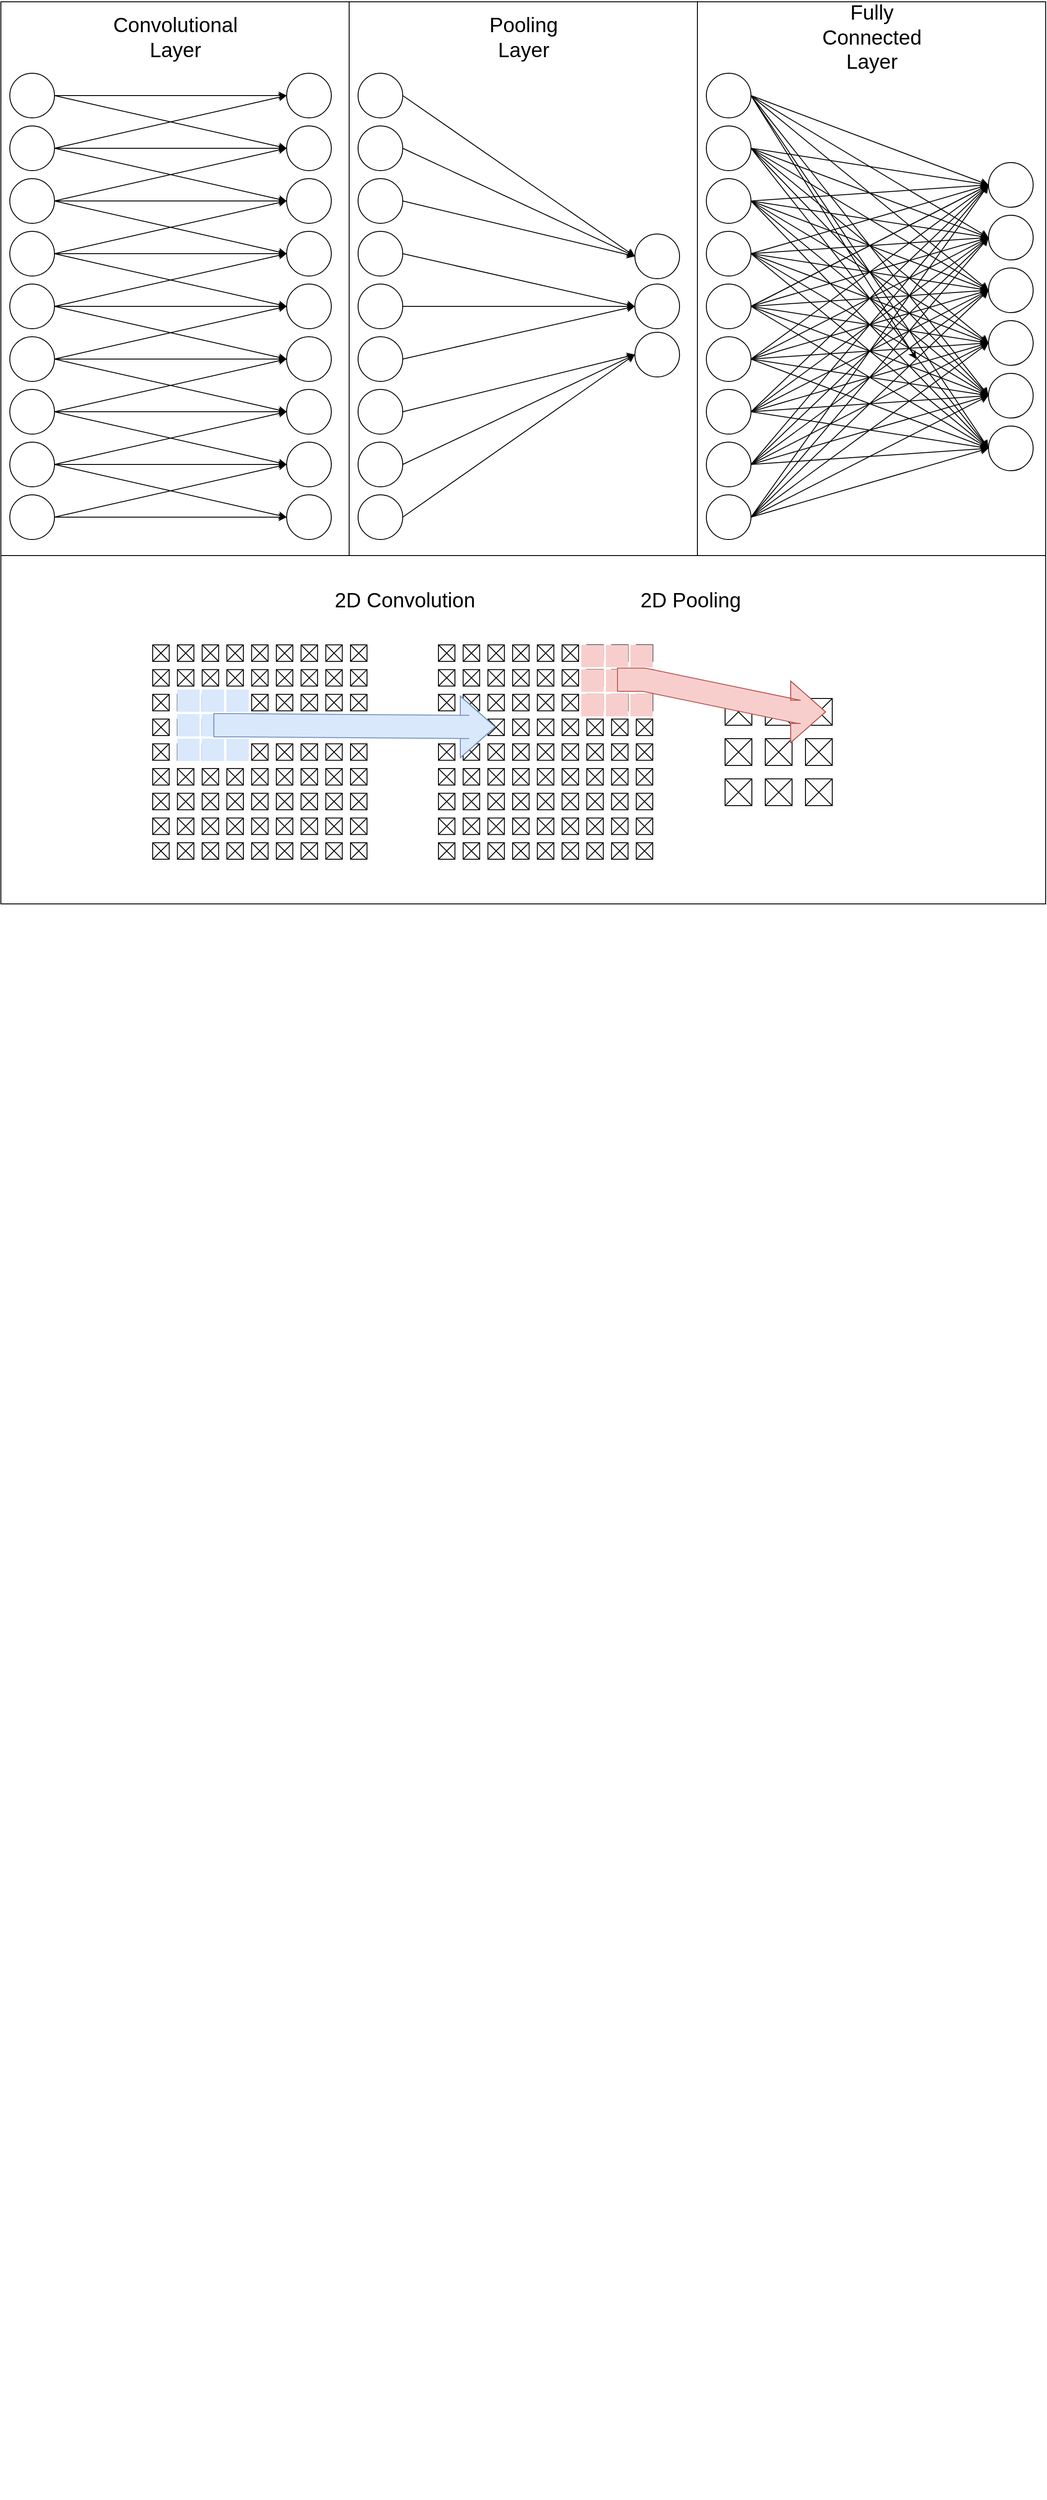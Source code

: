 <mxfile version="15.2.7" type="device"><diagram id="MHsKBHdJjILEy-ftGpIG" name="Seite-1"><mxGraphModel dx="2852" dy="2979" grid="1" gridSize="10" guides="1" tooltips="1" connect="1" arrows="1" fold="1" page="1" pageScale="1" pageWidth="827" pageHeight="1169" math="0" shadow="0"><root><mxCell id="0"/><mxCell id="1" parent="0"/><mxCell id="SrMiywa1kwkz1xZyv9iO-306" value="" style="rounded=0;whiteSpace=wrap;html=1;" vertex="1" parent="1"><mxGeometry x="580" y="560" width="1170" height="390" as="geometry"/></mxCell><mxCell id="SrMiywa1kwkz1xZyv9iO-289" value="" style="rounded=0;whiteSpace=wrap;html=1;" vertex="1" parent="1"><mxGeometry x="1360" y="-60" width="390" height="620" as="geometry"/></mxCell><mxCell id="SrMiywa1kwkz1xZyv9iO-288" value="" style="rounded=0;whiteSpace=wrap;html=1;" vertex="1" parent="1"><mxGeometry x="970" y="-60" width="390" height="620" as="geometry"/></mxCell><mxCell id="SrMiywa1kwkz1xZyv9iO-287" value="" style="rounded=0;whiteSpace=wrap;html=1;" vertex="1" parent="1"><mxGeometry x="580" y="-60" width="390" height="620" as="geometry"/></mxCell><mxCell id="SrMiywa1kwkz1xZyv9iO-109" value="" style="group" vertex="1" connectable="0" parent="1"><mxGeometry x="590" y="20" width="50" height="640" as="geometry"/></mxCell><mxCell id="SrMiywa1kwkz1xZyv9iO-87" value="" style="ellipse;whiteSpace=wrap;html=1;aspect=fixed;" vertex="1" parent="SrMiywa1kwkz1xZyv9iO-109"><mxGeometry y="118" width="50" height="50" as="geometry"/></mxCell><mxCell id="SrMiywa1kwkz1xZyv9iO-88" value="" style="ellipse;whiteSpace=wrap;html=1;aspect=fixed;" vertex="1" parent="SrMiywa1kwkz1xZyv9iO-109"><mxGeometry y="177" width="50" height="50" as="geometry"/></mxCell><mxCell id="SrMiywa1kwkz1xZyv9iO-89" value="" style="ellipse;whiteSpace=wrap;html=1;aspect=fixed;" vertex="1" parent="SrMiywa1kwkz1xZyv9iO-109"><mxGeometry y="236" width="50" height="50" as="geometry"/></mxCell><mxCell id="SrMiywa1kwkz1xZyv9iO-92" value="" style="ellipse;whiteSpace=wrap;html=1;aspect=fixed;" vertex="1" parent="SrMiywa1kwkz1xZyv9iO-109"><mxGeometry y="472" width="50" height="50" as="geometry"/></mxCell><mxCell id="SrMiywa1kwkz1xZyv9iO-93" value="" style="ellipse;whiteSpace=wrap;html=1;aspect=fixed;" vertex="1" parent="SrMiywa1kwkz1xZyv9iO-109"><mxGeometry y="59" width="50" height="50" as="geometry"/></mxCell><mxCell id="SrMiywa1kwkz1xZyv9iO-94" value="" style="ellipse;whiteSpace=wrap;html=1;aspect=fixed;" vertex="1" parent="SrMiywa1kwkz1xZyv9iO-109"><mxGeometry width="50" height="50" as="geometry"/></mxCell><mxCell id="SrMiywa1kwkz1xZyv9iO-95" value="" style="ellipse;whiteSpace=wrap;html=1;aspect=fixed;" vertex="1" parent="SrMiywa1kwkz1xZyv9iO-109"><mxGeometry y="295" width="50" height="50" as="geometry"/></mxCell><mxCell id="SrMiywa1kwkz1xZyv9iO-96" value="" style="ellipse;whiteSpace=wrap;html=1;aspect=fixed;" vertex="1" parent="SrMiywa1kwkz1xZyv9iO-109"><mxGeometry y="354" width="50" height="50" as="geometry"/></mxCell><mxCell id="SrMiywa1kwkz1xZyv9iO-97" value="" style="ellipse;whiteSpace=wrap;html=1;aspect=fixed;" vertex="1" parent="SrMiywa1kwkz1xZyv9iO-109"><mxGeometry y="413" width="50" height="50" as="geometry"/></mxCell><mxCell id="SrMiywa1kwkz1xZyv9iO-111" value="" style="group" vertex="1" connectable="0" parent="1"><mxGeometry x="900" y="20" width="50" height="640" as="geometry"/></mxCell><mxCell id="SrMiywa1kwkz1xZyv9iO-105" value="" style="ellipse;whiteSpace=wrap;html=1;aspect=fixed;" vertex="1" parent="SrMiywa1kwkz1xZyv9iO-111"><mxGeometry width="50" height="50" as="geometry"/></mxCell><mxCell id="SrMiywa1kwkz1xZyv9iO-110" value="" style="group" vertex="1" connectable="0" parent="SrMiywa1kwkz1xZyv9iO-111"><mxGeometry y="59" width="50" height="581" as="geometry"/></mxCell><mxCell id="SrMiywa1kwkz1xZyv9iO-98" value="" style="ellipse;whiteSpace=wrap;html=1;aspect=fixed;" vertex="1" parent="SrMiywa1kwkz1xZyv9iO-110"><mxGeometry y="59" width="50" height="50" as="geometry"/></mxCell><mxCell id="SrMiywa1kwkz1xZyv9iO-99" value="" style="ellipse;whiteSpace=wrap;html=1;aspect=fixed;" vertex="1" parent="SrMiywa1kwkz1xZyv9iO-110"><mxGeometry y="118" width="50" height="50" as="geometry"/></mxCell><mxCell id="SrMiywa1kwkz1xZyv9iO-100" value="" style="ellipse;whiteSpace=wrap;html=1;aspect=fixed;" vertex="1" parent="SrMiywa1kwkz1xZyv9iO-110"><mxGeometry y="177" width="50" height="50" as="geometry"/></mxCell><mxCell id="SrMiywa1kwkz1xZyv9iO-103" value="" style="ellipse;whiteSpace=wrap;html=1;aspect=fixed;" vertex="1" parent="SrMiywa1kwkz1xZyv9iO-110"><mxGeometry y="413" width="50" height="50" as="geometry"/></mxCell><mxCell id="SrMiywa1kwkz1xZyv9iO-104" value="" style="ellipse;whiteSpace=wrap;html=1;aspect=fixed;" vertex="1" parent="SrMiywa1kwkz1xZyv9iO-110"><mxGeometry width="50" height="50" as="geometry"/></mxCell><mxCell id="SrMiywa1kwkz1xZyv9iO-106" value="" style="ellipse;whiteSpace=wrap;html=1;aspect=fixed;" vertex="1" parent="SrMiywa1kwkz1xZyv9iO-110"><mxGeometry y="236" width="50" height="50" as="geometry"/></mxCell><mxCell id="SrMiywa1kwkz1xZyv9iO-107" value="" style="ellipse;whiteSpace=wrap;html=1;aspect=fixed;" vertex="1" parent="SrMiywa1kwkz1xZyv9iO-110"><mxGeometry y="295" width="50" height="50" as="geometry"/></mxCell><mxCell id="SrMiywa1kwkz1xZyv9iO-108" value="" style="ellipse;whiteSpace=wrap;html=1;aspect=fixed;" vertex="1" parent="SrMiywa1kwkz1xZyv9iO-110"><mxGeometry y="354" width="50" height="50" as="geometry"/></mxCell><mxCell id="SrMiywa1kwkz1xZyv9iO-112" style="edgeStyle=none;rounded=0;orthogonalLoop=1;jettySize=auto;html=1;exitX=1;exitY=0.5;exitDx=0;exitDy=0;entryX=0;entryY=0.5;entryDx=0;entryDy=0;" edge="1" parent="1" source="SrMiywa1kwkz1xZyv9iO-94" target="SrMiywa1kwkz1xZyv9iO-105"><mxGeometry relative="1" as="geometry"/></mxCell><mxCell id="SrMiywa1kwkz1xZyv9iO-114" style="edgeStyle=none;rounded=0;orthogonalLoop=1;jettySize=auto;html=1;exitX=1;exitY=0.5;exitDx=0;exitDy=0;entryX=0;entryY=0.5;entryDx=0;entryDy=0;" edge="1" parent="1" source="SrMiywa1kwkz1xZyv9iO-93" target="SrMiywa1kwkz1xZyv9iO-105"><mxGeometry relative="1" as="geometry"/></mxCell><mxCell id="SrMiywa1kwkz1xZyv9iO-130" style="edgeStyle=none;rounded=0;orthogonalLoop=1;jettySize=auto;html=1;exitX=1;exitY=0.5;exitDx=0;exitDy=0;entryX=0;entryY=0.5;entryDx=0;entryDy=0;" edge="1" parent="1" source="SrMiywa1kwkz1xZyv9iO-94" target="SrMiywa1kwkz1xZyv9iO-104"><mxGeometry relative="1" as="geometry"/></mxCell><mxCell id="SrMiywa1kwkz1xZyv9iO-131" style="edgeStyle=none;rounded=0;orthogonalLoop=1;jettySize=auto;html=1;exitX=1;exitY=0.5;exitDx=0;exitDy=0;entryX=0;entryY=0.5;entryDx=0;entryDy=0;" edge="1" parent="1" source="SrMiywa1kwkz1xZyv9iO-93" target="SrMiywa1kwkz1xZyv9iO-104"><mxGeometry relative="1" as="geometry"/></mxCell><mxCell id="SrMiywa1kwkz1xZyv9iO-132" style="edgeStyle=none;rounded=0;orthogonalLoop=1;jettySize=auto;html=1;exitX=1;exitY=0.5;exitDx=0;exitDy=0;entryX=0;entryY=0.5;entryDx=0;entryDy=0;" edge="1" parent="1" source="SrMiywa1kwkz1xZyv9iO-87" target="SrMiywa1kwkz1xZyv9iO-104"><mxGeometry relative="1" as="geometry"/></mxCell><mxCell id="SrMiywa1kwkz1xZyv9iO-133" style="edgeStyle=none;rounded=0;orthogonalLoop=1;jettySize=auto;html=1;exitX=1;exitY=0.5;exitDx=0;exitDy=0;entryX=0;entryY=0.5;entryDx=0;entryDy=0;" edge="1" parent="1" source="SrMiywa1kwkz1xZyv9iO-93" target="SrMiywa1kwkz1xZyv9iO-98"><mxGeometry relative="1" as="geometry"/></mxCell><mxCell id="SrMiywa1kwkz1xZyv9iO-134" style="edgeStyle=none;rounded=0;orthogonalLoop=1;jettySize=auto;html=1;exitX=1;exitY=0.5;exitDx=0;exitDy=0;entryX=0;entryY=0.5;entryDx=0;entryDy=0;" edge="1" parent="1" source="SrMiywa1kwkz1xZyv9iO-87" target="SrMiywa1kwkz1xZyv9iO-98"><mxGeometry relative="1" as="geometry"/></mxCell><mxCell id="SrMiywa1kwkz1xZyv9iO-135" style="edgeStyle=none;rounded=0;orthogonalLoop=1;jettySize=auto;html=1;exitX=1;exitY=0.5;exitDx=0;exitDy=0;entryX=0;entryY=0.5;entryDx=0;entryDy=0;" edge="1" parent="1" source="SrMiywa1kwkz1xZyv9iO-88" target="SrMiywa1kwkz1xZyv9iO-98"><mxGeometry relative="1" as="geometry"/></mxCell><mxCell id="SrMiywa1kwkz1xZyv9iO-136" style="edgeStyle=none;rounded=0;orthogonalLoop=1;jettySize=auto;html=1;exitX=1;exitY=0.5;exitDx=0;exitDy=0;entryX=0;entryY=0.5;entryDx=0;entryDy=0;" edge="1" parent="1" source="SrMiywa1kwkz1xZyv9iO-87" target="SrMiywa1kwkz1xZyv9iO-99"><mxGeometry relative="1" as="geometry"/></mxCell><mxCell id="SrMiywa1kwkz1xZyv9iO-137" style="edgeStyle=none;rounded=0;orthogonalLoop=1;jettySize=auto;html=1;exitX=1;exitY=0.5;exitDx=0;exitDy=0;entryX=0;entryY=0.5;entryDx=0;entryDy=0;" edge="1" parent="1" source="SrMiywa1kwkz1xZyv9iO-88" target="SrMiywa1kwkz1xZyv9iO-99"><mxGeometry relative="1" as="geometry"/></mxCell><mxCell id="SrMiywa1kwkz1xZyv9iO-138" style="edgeStyle=none;rounded=0;orthogonalLoop=1;jettySize=auto;html=1;exitX=1;exitY=0.5;exitDx=0;exitDy=0;entryX=0;entryY=0.5;entryDx=0;entryDy=0;" edge="1" parent="1" source="SrMiywa1kwkz1xZyv9iO-89" target="SrMiywa1kwkz1xZyv9iO-99"><mxGeometry relative="1" as="geometry"/></mxCell><mxCell id="SrMiywa1kwkz1xZyv9iO-139" style="edgeStyle=none;rounded=0;orthogonalLoop=1;jettySize=auto;html=1;exitX=1;exitY=0.5;exitDx=0;exitDy=0;entryX=0;entryY=0.5;entryDx=0;entryDy=0;" edge="1" parent="1" source="SrMiywa1kwkz1xZyv9iO-88" target="SrMiywa1kwkz1xZyv9iO-100"><mxGeometry relative="1" as="geometry"/></mxCell><mxCell id="SrMiywa1kwkz1xZyv9iO-140" style="edgeStyle=none;rounded=0;orthogonalLoop=1;jettySize=auto;html=1;exitX=1;exitY=0.5;exitDx=0;exitDy=0;entryX=0;entryY=0.5;entryDx=0;entryDy=0;" edge="1" parent="1" source="SrMiywa1kwkz1xZyv9iO-89" target="SrMiywa1kwkz1xZyv9iO-100"><mxGeometry relative="1" as="geometry"/></mxCell><mxCell id="SrMiywa1kwkz1xZyv9iO-141" style="edgeStyle=none;rounded=0;orthogonalLoop=1;jettySize=auto;html=1;exitX=1;exitY=0.5;exitDx=0;exitDy=0;entryX=0;entryY=0.5;entryDx=0;entryDy=0;" edge="1" parent="1" source="SrMiywa1kwkz1xZyv9iO-95" target="SrMiywa1kwkz1xZyv9iO-100"><mxGeometry relative="1" as="geometry"/></mxCell><mxCell id="SrMiywa1kwkz1xZyv9iO-142" style="edgeStyle=none;rounded=0;orthogonalLoop=1;jettySize=auto;html=1;exitX=1;exitY=0.5;exitDx=0;exitDy=0;entryX=0;entryY=0.5;entryDx=0;entryDy=0;" edge="1" parent="1" source="SrMiywa1kwkz1xZyv9iO-89" target="SrMiywa1kwkz1xZyv9iO-106"><mxGeometry relative="1" as="geometry"/></mxCell><mxCell id="SrMiywa1kwkz1xZyv9iO-143" style="edgeStyle=none;rounded=0;orthogonalLoop=1;jettySize=auto;html=1;exitX=1;exitY=0.5;exitDx=0;exitDy=0;entryX=0;entryY=0.5;entryDx=0;entryDy=0;" edge="1" parent="1" source="SrMiywa1kwkz1xZyv9iO-95" target="SrMiywa1kwkz1xZyv9iO-106"><mxGeometry relative="1" as="geometry"/></mxCell><mxCell id="SrMiywa1kwkz1xZyv9iO-144" style="edgeStyle=none;rounded=0;orthogonalLoop=1;jettySize=auto;html=1;exitX=1;exitY=0.5;exitDx=0;exitDy=0;entryX=0;entryY=0.5;entryDx=0;entryDy=0;" edge="1" parent="1" source="SrMiywa1kwkz1xZyv9iO-95" target="SrMiywa1kwkz1xZyv9iO-107"><mxGeometry relative="1" as="geometry"/></mxCell><mxCell id="SrMiywa1kwkz1xZyv9iO-145" style="edgeStyle=none;rounded=0;orthogonalLoop=1;jettySize=auto;html=1;exitX=1;exitY=0.5;exitDx=0;exitDy=0;entryX=0;entryY=0.5;entryDx=0;entryDy=0;" edge="1" parent="1" source="SrMiywa1kwkz1xZyv9iO-96" target="SrMiywa1kwkz1xZyv9iO-106"><mxGeometry relative="1" as="geometry"/></mxCell><mxCell id="SrMiywa1kwkz1xZyv9iO-146" style="edgeStyle=none;rounded=0;orthogonalLoop=1;jettySize=auto;html=1;exitX=1;exitY=0.5;exitDx=0;exitDy=0;entryX=0;entryY=0.5;entryDx=0;entryDy=0;" edge="1" parent="1" source="SrMiywa1kwkz1xZyv9iO-96" target="SrMiywa1kwkz1xZyv9iO-107"><mxGeometry relative="1" as="geometry"/></mxCell><mxCell id="SrMiywa1kwkz1xZyv9iO-147" style="edgeStyle=none;rounded=0;orthogonalLoop=1;jettySize=auto;html=1;exitX=1;exitY=0.5;exitDx=0;exitDy=0;entryX=0;entryY=0.5;entryDx=0;entryDy=0;" edge="1" parent="1" source="SrMiywa1kwkz1xZyv9iO-97" target="SrMiywa1kwkz1xZyv9iO-107"><mxGeometry relative="1" as="geometry"/></mxCell><mxCell id="SrMiywa1kwkz1xZyv9iO-148" style="edgeStyle=none;rounded=0;orthogonalLoop=1;jettySize=auto;html=1;exitX=1;exitY=0.5;exitDx=0;exitDy=0;entryX=0;entryY=0.5;entryDx=0;entryDy=0;" edge="1" parent="1" source="SrMiywa1kwkz1xZyv9iO-96" target="SrMiywa1kwkz1xZyv9iO-108"><mxGeometry relative="1" as="geometry"/></mxCell><mxCell id="SrMiywa1kwkz1xZyv9iO-149" style="edgeStyle=none;rounded=0;orthogonalLoop=1;jettySize=auto;html=1;exitX=1;exitY=0.5;exitDx=0;exitDy=0;entryX=0;entryY=0.5;entryDx=0;entryDy=0;" edge="1" parent="1" source="SrMiywa1kwkz1xZyv9iO-97" target="SrMiywa1kwkz1xZyv9iO-108"><mxGeometry relative="1" as="geometry"/></mxCell><mxCell id="SrMiywa1kwkz1xZyv9iO-150" style="edgeStyle=none;rounded=0;orthogonalLoop=1;jettySize=auto;html=1;exitX=1;exitY=0.5;exitDx=0;exitDy=0;entryX=0;entryY=0.5;entryDx=0;entryDy=0;" edge="1" parent="1" source="SrMiywa1kwkz1xZyv9iO-92" target="SrMiywa1kwkz1xZyv9iO-108"><mxGeometry relative="1" as="geometry"/></mxCell><mxCell id="SrMiywa1kwkz1xZyv9iO-151" style="edgeStyle=none;rounded=0;orthogonalLoop=1;jettySize=auto;html=1;exitX=1;exitY=0.5;exitDx=0;exitDy=0;entryX=0;entryY=0.5;entryDx=0;entryDy=0;" edge="1" parent="1" source="SrMiywa1kwkz1xZyv9iO-97" target="SrMiywa1kwkz1xZyv9iO-103"><mxGeometry relative="1" as="geometry"/></mxCell><mxCell id="SrMiywa1kwkz1xZyv9iO-152" style="edgeStyle=none;rounded=0;orthogonalLoop=1;jettySize=auto;html=1;exitX=1;exitY=0.5;exitDx=0;exitDy=0;entryX=0;entryY=0.5;entryDx=0;entryDy=0;" edge="1" parent="1" source="SrMiywa1kwkz1xZyv9iO-92" target="SrMiywa1kwkz1xZyv9iO-103"><mxGeometry relative="1" as="geometry"/></mxCell><mxCell id="SrMiywa1kwkz1xZyv9iO-159" style="edgeStyle=none;rounded=0;orthogonalLoop=1;jettySize=auto;html=1;exitX=1;exitY=0.5;exitDx=0;exitDy=0;entryX=0;entryY=0.5;entryDx=0;entryDy=0;" edge="1" parent="1" source="SrMiywa1kwkz1xZyv9iO-165" target="SrMiywa1kwkz1xZyv9iO-230"><mxGeometry relative="1" as="geometry"/></mxCell><mxCell id="SrMiywa1kwkz1xZyv9iO-160" style="edgeStyle=none;rounded=0;orthogonalLoop=1;jettySize=auto;html=1;exitX=1;exitY=0.5;exitDx=0;exitDy=0;entryX=0;entryY=0.5;entryDx=0;entryDy=0;" edge="1" parent="1" source="SrMiywa1kwkz1xZyv9iO-165" target="SrMiywa1kwkz1xZyv9iO-231"><mxGeometry relative="1" as="geometry"/></mxCell><mxCell id="SrMiywa1kwkz1xZyv9iO-161" style="edgeStyle=none;rounded=0;orthogonalLoop=1;jettySize=auto;html=1;exitX=1;exitY=0.5;exitDx=0;exitDy=0;entryX=0;entryY=0.5;entryDx=0;entryDy=0;" edge="1" parent="1" source="SrMiywa1kwkz1xZyv9iO-165" target="SrMiywa1kwkz1xZyv9iO-232"><mxGeometry relative="1" as="geometry"/></mxCell><mxCell id="SrMiywa1kwkz1xZyv9iO-162" style="edgeStyle=none;rounded=0;orthogonalLoop=1;jettySize=auto;html=1;exitX=1;exitY=0.5;exitDx=0;exitDy=0;entryX=0;entryY=0.5;entryDx=0;entryDy=0;" edge="1" parent="1" source="SrMiywa1kwkz1xZyv9iO-165" target="SrMiywa1kwkz1xZyv9iO-233"><mxGeometry relative="1" as="geometry"/></mxCell><mxCell id="SrMiywa1kwkz1xZyv9iO-163" style="edgeStyle=none;rounded=0;orthogonalLoop=1;jettySize=auto;html=1;exitX=1;exitY=0.5;exitDx=0;exitDy=0;entryX=0;entryY=0.5;entryDx=0;entryDy=0;" edge="1" parent="1" source="SrMiywa1kwkz1xZyv9iO-165" target="SrMiywa1kwkz1xZyv9iO-234"><mxGeometry relative="1" as="geometry"/></mxCell><mxCell id="SrMiywa1kwkz1xZyv9iO-164" style="edgeStyle=none;rounded=0;orthogonalLoop=1;jettySize=auto;html=1;exitX=1;exitY=0.5;exitDx=0;exitDy=0;entryX=0;entryY=0.5;entryDx=0;entryDy=0;" edge="1" parent="1" source="SrMiywa1kwkz1xZyv9iO-165" target="SrMiywa1kwkz1xZyv9iO-235"><mxGeometry relative="1" as="geometry"/></mxCell><mxCell id="SrMiywa1kwkz1xZyv9iO-165" value="" style="ellipse;whiteSpace=wrap;html=1;aspect=fixed;" vertex="1" parent="1"><mxGeometry x="1370" y="138" width="50" height="50" as="geometry"/></mxCell><mxCell id="SrMiywa1kwkz1xZyv9iO-166" style="edgeStyle=none;rounded=0;orthogonalLoop=1;jettySize=auto;html=1;exitX=1;exitY=0.5;exitDx=0;exitDy=0;entryX=0;entryY=0.5;entryDx=0;entryDy=0;" edge="1" parent="1" source="SrMiywa1kwkz1xZyv9iO-172" target="SrMiywa1kwkz1xZyv9iO-230"><mxGeometry relative="1" as="geometry"/></mxCell><mxCell id="SrMiywa1kwkz1xZyv9iO-167" style="edgeStyle=none;rounded=0;orthogonalLoop=1;jettySize=auto;html=1;exitX=1;exitY=0.5;exitDx=0;exitDy=0;entryX=0;entryY=0.5;entryDx=0;entryDy=0;" edge="1" parent="1" source="SrMiywa1kwkz1xZyv9iO-172" target="SrMiywa1kwkz1xZyv9iO-231"><mxGeometry relative="1" as="geometry"/></mxCell><mxCell id="SrMiywa1kwkz1xZyv9iO-168" style="edgeStyle=none;rounded=0;orthogonalLoop=1;jettySize=auto;html=1;exitX=1;exitY=0.5;exitDx=0;exitDy=0;entryX=0;entryY=0.5;entryDx=0;entryDy=0;" edge="1" parent="1" source="SrMiywa1kwkz1xZyv9iO-172" target="SrMiywa1kwkz1xZyv9iO-232"><mxGeometry relative="1" as="geometry"/></mxCell><mxCell id="SrMiywa1kwkz1xZyv9iO-169" style="edgeStyle=none;rounded=0;orthogonalLoop=1;jettySize=auto;html=1;exitX=1;exitY=0.5;exitDx=0;exitDy=0;entryX=0;entryY=0.5;entryDx=0;entryDy=0;" edge="1" parent="1" source="SrMiywa1kwkz1xZyv9iO-172" target="SrMiywa1kwkz1xZyv9iO-233"><mxGeometry relative="1" as="geometry"/></mxCell><mxCell id="SrMiywa1kwkz1xZyv9iO-170" style="edgeStyle=none;rounded=0;orthogonalLoop=1;jettySize=auto;html=1;exitX=1;exitY=0.5;exitDx=0;exitDy=0;entryX=0;entryY=0.5;entryDx=0;entryDy=0;" edge="1" parent="1" source="SrMiywa1kwkz1xZyv9iO-172" target="SrMiywa1kwkz1xZyv9iO-234"><mxGeometry relative="1" as="geometry"/></mxCell><mxCell id="SrMiywa1kwkz1xZyv9iO-171" style="edgeStyle=none;rounded=0;orthogonalLoop=1;jettySize=auto;html=1;exitX=1;exitY=0.5;exitDx=0;exitDy=0;entryX=0;entryY=0.5;entryDx=0;entryDy=0;" edge="1" parent="1" source="SrMiywa1kwkz1xZyv9iO-172" target="SrMiywa1kwkz1xZyv9iO-235"><mxGeometry relative="1" as="geometry"/></mxCell><mxCell id="SrMiywa1kwkz1xZyv9iO-172" value="" style="ellipse;whiteSpace=wrap;html=1;aspect=fixed;" vertex="1" parent="1"><mxGeometry x="1370" y="197" width="50" height="50" as="geometry"/></mxCell><mxCell id="SrMiywa1kwkz1xZyv9iO-173" style="edgeStyle=none;rounded=0;orthogonalLoop=1;jettySize=auto;html=1;exitX=1;exitY=0.5;exitDx=0;exitDy=0;entryX=0;entryY=0.5;entryDx=0;entryDy=0;" edge="1" parent="1" source="SrMiywa1kwkz1xZyv9iO-180" target="SrMiywa1kwkz1xZyv9iO-230"><mxGeometry relative="1" as="geometry"/></mxCell><mxCell id="SrMiywa1kwkz1xZyv9iO-174" style="edgeStyle=none;rounded=0;orthogonalLoop=1;jettySize=auto;html=1;exitX=1;exitY=0.5;exitDx=0;exitDy=0;entryX=0;entryY=0.5;entryDx=0;entryDy=0;" edge="1" parent="1" source="SrMiywa1kwkz1xZyv9iO-180" target="SrMiywa1kwkz1xZyv9iO-230"><mxGeometry relative="1" as="geometry"/></mxCell><mxCell id="SrMiywa1kwkz1xZyv9iO-175" style="edgeStyle=none;rounded=0;orthogonalLoop=1;jettySize=auto;html=1;exitX=1;exitY=0.5;exitDx=0;exitDy=0;entryX=0;entryY=0.5;entryDx=0;entryDy=0;" edge="1" parent="1" source="SrMiywa1kwkz1xZyv9iO-180" target="SrMiywa1kwkz1xZyv9iO-231"><mxGeometry relative="1" as="geometry"/></mxCell><mxCell id="SrMiywa1kwkz1xZyv9iO-176" style="edgeStyle=none;rounded=0;orthogonalLoop=1;jettySize=auto;html=1;exitX=1;exitY=0.5;exitDx=0;exitDy=0;entryX=0;entryY=0.5;entryDx=0;entryDy=0;" edge="1" parent="1" source="SrMiywa1kwkz1xZyv9iO-180" target="SrMiywa1kwkz1xZyv9iO-232"><mxGeometry relative="1" as="geometry"/></mxCell><mxCell id="SrMiywa1kwkz1xZyv9iO-177" style="edgeStyle=none;rounded=0;orthogonalLoop=1;jettySize=auto;html=1;exitX=1;exitY=0.5;exitDx=0;exitDy=0;entryX=0;entryY=0.5;entryDx=0;entryDy=0;" edge="1" parent="1" source="SrMiywa1kwkz1xZyv9iO-180" target="SrMiywa1kwkz1xZyv9iO-233"><mxGeometry relative="1" as="geometry"/></mxCell><mxCell id="SrMiywa1kwkz1xZyv9iO-178" style="edgeStyle=none;rounded=0;orthogonalLoop=1;jettySize=auto;html=1;exitX=1;exitY=0.5;exitDx=0;exitDy=0;entryX=0;entryY=0.5;entryDx=0;entryDy=0;" edge="1" parent="1" source="SrMiywa1kwkz1xZyv9iO-180" target="SrMiywa1kwkz1xZyv9iO-234"><mxGeometry relative="1" as="geometry"/></mxCell><mxCell id="SrMiywa1kwkz1xZyv9iO-179" style="edgeStyle=none;rounded=0;orthogonalLoop=1;jettySize=auto;html=1;exitX=1;exitY=0.5;exitDx=0;exitDy=0;entryX=0;entryY=0.5;entryDx=0;entryDy=0;" edge="1" parent="1" source="SrMiywa1kwkz1xZyv9iO-180" target="SrMiywa1kwkz1xZyv9iO-235"><mxGeometry relative="1" as="geometry"/></mxCell><mxCell id="SrMiywa1kwkz1xZyv9iO-180" value="" style="ellipse;whiteSpace=wrap;html=1;aspect=fixed;" vertex="1" parent="1"><mxGeometry x="1370" y="256" width="50" height="50" as="geometry"/></mxCell><mxCell id="SrMiywa1kwkz1xZyv9iO-188" style="edgeStyle=none;rounded=0;orthogonalLoop=1;jettySize=auto;html=1;exitX=1;exitY=0.5;exitDx=0;exitDy=0;entryX=0;entryY=0.5;entryDx=0;entryDy=0;" edge="1" parent="1" source="SrMiywa1kwkz1xZyv9iO-194" target="SrMiywa1kwkz1xZyv9iO-230"><mxGeometry relative="1" as="geometry"/></mxCell><mxCell id="SrMiywa1kwkz1xZyv9iO-189" style="edgeStyle=none;rounded=0;orthogonalLoop=1;jettySize=auto;html=1;exitX=1;exitY=0.5;exitDx=0;exitDy=0;entryX=0;entryY=0.5;entryDx=0;entryDy=0;" edge="1" parent="1" source="SrMiywa1kwkz1xZyv9iO-194" target="SrMiywa1kwkz1xZyv9iO-231"><mxGeometry relative="1" as="geometry"/></mxCell><mxCell id="SrMiywa1kwkz1xZyv9iO-190" style="edgeStyle=none;rounded=0;orthogonalLoop=1;jettySize=auto;html=1;exitX=1;exitY=0.5;exitDx=0;exitDy=0;entryX=0;entryY=0.5;entryDx=0;entryDy=0;" edge="1" parent="1" source="SrMiywa1kwkz1xZyv9iO-194" target="SrMiywa1kwkz1xZyv9iO-232"><mxGeometry relative="1" as="geometry"/></mxCell><mxCell id="SrMiywa1kwkz1xZyv9iO-191" style="edgeStyle=none;rounded=0;orthogonalLoop=1;jettySize=auto;html=1;exitX=1;exitY=0.5;exitDx=0;exitDy=0;entryX=0;entryY=0.5;entryDx=0;entryDy=0;" edge="1" parent="1" source="SrMiywa1kwkz1xZyv9iO-194" target="SrMiywa1kwkz1xZyv9iO-233"><mxGeometry relative="1" as="geometry"/></mxCell><mxCell id="SrMiywa1kwkz1xZyv9iO-192" style="edgeStyle=none;rounded=0;orthogonalLoop=1;jettySize=auto;html=1;exitX=1;exitY=0.5;exitDx=0;exitDy=0;entryX=0;entryY=0.5;entryDx=0;entryDy=0;" edge="1" parent="1" source="SrMiywa1kwkz1xZyv9iO-194" target="SrMiywa1kwkz1xZyv9iO-234"><mxGeometry relative="1" as="geometry"/></mxCell><mxCell id="SrMiywa1kwkz1xZyv9iO-193" style="edgeStyle=none;rounded=0;orthogonalLoop=1;jettySize=auto;html=1;exitX=1;exitY=0.5;exitDx=0;exitDy=0;entryX=0;entryY=0.5;entryDx=0;entryDy=0;" edge="1" parent="1" source="SrMiywa1kwkz1xZyv9iO-194" target="SrMiywa1kwkz1xZyv9iO-235"><mxGeometry relative="1" as="geometry"/></mxCell><mxCell id="SrMiywa1kwkz1xZyv9iO-194" value="" style="ellipse;whiteSpace=wrap;html=1;aspect=fixed;" vertex="1" parent="1"><mxGeometry x="1370" y="492" width="50" height="50" as="geometry"/></mxCell><mxCell id="SrMiywa1kwkz1xZyv9iO-195" style="edgeStyle=none;rounded=0;orthogonalLoop=1;jettySize=auto;html=1;exitX=1;exitY=0.5;exitDx=0;exitDy=0;entryX=0;entryY=0.5;entryDx=0;entryDy=0;" edge="1" parent="1" source="SrMiywa1kwkz1xZyv9iO-201" target="SrMiywa1kwkz1xZyv9iO-230"><mxGeometry relative="1" as="geometry"><mxPoint x="1600" y="160" as="targetPoint"/></mxGeometry></mxCell><mxCell id="SrMiywa1kwkz1xZyv9iO-196" style="edgeStyle=none;rounded=0;orthogonalLoop=1;jettySize=auto;html=1;exitX=1;exitY=0.5;exitDx=0;exitDy=0;entryX=0;entryY=0.5;entryDx=0;entryDy=0;" edge="1" parent="1" source="SrMiywa1kwkz1xZyv9iO-201" target="SrMiywa1kwkz1xZyv9iO-231"><mxGeometry relative="1" as="geometry"/></mxCell><mxCell id="SrMiywa1kwkz1xZyv9iO-197" style="edgeStyle=none;rounded=0;orthogonalLoop=1;jettySize=auto;html=1;exitX=1;exitY=0.5;exitDx=0;exitDy=0;entryX=0;entryY=0.5;entryDx=0;entryDy=0;" edge="1" parent="1" source="SrMiywa1kwkz1xZyv9iO-201" target="SrMiywa1kwkz1xZyv9iO-232"><mxGeometry relative="1" as="geometry"/></mxCell><mxCell id="SrMiywa1kwkz1xZyv9iO-198" style="edgeStyle=none;rounded=0;orthogonalLoop=1;jettySize=auto;html=1;exitX=1;exitY=0.5;exitDx=0;exitDy=0;entryX=0;entryY=0.5;entryDx=0;entryDy=0;" edge="1" parent="1" source="SrMiywa1kwkz1xZyv9iO-201" target="SrMiywa1kwkz1xZyv9iO-233"><mxGeometry relative="1" as="geometry"/></mxCell><mxCell id="SrMiywa1kwkz1xZyv9iO-199" style="edgeStyle=none;rounded=0;orthogonalLoop=1;jettySize=auto;html=1;exitX=1;exitY=0.5;exitDx=0;exitDy=0;entryX=0;entryY=0.5;entryDx=0;entryDy=0;" edge="1" parent="1" source="SrMiywa1kwkz1xZyv9iO-201" target="SrMiywa1kwkz1xZyv9iO-234"><mxGeometry relative="1" as="geometry"/></mxCell><mxCell id="SrMiywa1kwkz1xZyv9iO-200" style="edgeStyle=none;rounded=0;orthogonalLoop=1;jettySize=auto;html=1;exitX=1;exitY=0.5;exitDx=0;exitDy=0;entryX=0;entryY=0.5;entryDx=0;entryDy=0;" edge="1" parent="1" source="SrMiywa1kwkz1xZyv9iO-201" target="SrMiywa1kwkz1xZyv9iO-235"><mxGeometry relative="1" as="geometry"/></mxCell><mxCell id="SrMiywa1kwkz1xZyv9iO-201" value="" style="ellipse;whiteSpace=wrap;html=1;aspect=fixed;" vertex="1" parent="1"><mxGeometry x="1370" y="79" width="50" height="50" as="geometry"/></mxCell><mxCell id="SrMiywa1kwkz1xZyv9iO-202" style="rounded=0;orthogonalLoop=1;jettySize=auto;html=1;exitX=1;exitY=0.5;exitDx=0;exitDy=0;entryX=0;entryY=0.5;entryDx=0;entryDy=0;" edge="1" parent="1" source="SrMiywa1kwkz1xZyv9iO-208" target="SrMiywa1kwkz1xZyv9iO-230"><mxGeometry relative="1" as="geometry"><mxPoint x="1540" y="140" as="targetPoint"/></mxGeometry></mxCell><mxCell id="SrMiywa1kwkz1xZyv9iO-203" style="edgeStyle=none;rounded=0;orthogonalLoop=1;jettySize=auto;html=1;exitX=1;exitY=0.5;exitDx=0;exitDy=0;entryX=0;entryY=0.5;entryDx=0;entryDy=0;" edge="1" parent="1" source="SrMiywa1kwkz1xZyv9iO-208" target="SrMiywa1kwkz1xZyv9iO-231"><mxGeometry relative="1" as="geometry"/></mxCell><mxCell id="SrMiywa1kwkz1xZyv9iO-204" style="edgeStyle=none;rounded=0;orthogonalLoop=1;jettySize=auto;html=1;exitX=1;exitY=0.5;exitDx=0;exitDy=0;entryX=0;entryY=0.5;entryDx=0;entryDy=0;" edge="1" parent="1" source="SrMiywa1kwkz1xZyv9iO-208" target="SrMiywa1kwkz1xZyv9iO-232"><mxGeometry relative="1" as="geometry"/></mxCell><mxCell id="SrMiywa1kwkz1xZyv9iO-205" style="edgeStyle=none;rounded=0;orthogonalLoop=1;jettySize=auto;html=1;exitX=1;exitY=0.5;exitDx=0;exitDy=0;" edge="1" parent="1" source="SrMiywa1kwkz1xZyv9iO-208"><mxGeometry relative="1" as="geometry"><mxPoint x="1605" y="340" as="targetPoint"/></mxGeometry></mxCell><mxCell id="SrMiywa1kwkz1xZyv9iO-206" style="edgeStyle=none;rounded=0;orthogonalLoop=1;jettySize=auto;html=1;exitX=1;exitY=0.5;exitDx=0;exitDy=0;entryX=0;entryY=0.5;entryDx=0;entryDy=0;" edge="1" parent="1" source="SrMiywa1kwkz1xZyv9iO-208" target="SrMiywa1kwkz1xZyv9iO-234"><mxGeometry relative="1" as="geometry"/></mxCell><mxCell id="SrMiywa1kwkz1xZyv9iO-207" style="edgeStyle=none;rounded=0;orthogonalLoop=1;jettySize=auto;html=1;exitX=1;exitY=0.5;exitDx=0;exitDy=0;entryX=0;entryY=0.5;entryDx=0;entryDy=0;" edge="1" parent="1" source="SrMiywa1kwkz1xZyv9iO-208" target="SrMiywa1kwkz1xZyv9iO-235"><mxGeometry relative="1" as="geometry"/></mxCell><mxCell id="SrMiywa1kwkz1xZyv9iO-208" value="" style="ellipse;whiteSpace=wrap;html=1;aspect=fixed;" vertex="1" parent="1"><mxGeometry x="1370" y="20" width="50" height="50" as="geometry"/></mxCell><mxCell id="SrMiywa1kwkz1xZyv9iO-209" style="edgeStyle=none;rounded=0;orthogonalLoop=1;jettySize=auto;html=1;exitX=1;exitY=0.5;exitDx=0;exitDy=0;entryX=0;entryY=0.5;entryDx=0;entryDy=0;" edge="1" parent="1" source="SrMiywa1kwkz1xZyv9iO-215" target="SrMiywa1kwkz1xZyv9iO-230"><mxGeometry relative="1" as="geometry"/></mxCell><mxCell id="SrMiywa1kwkz1xZyv9iO-210" style="edgeStyle=none;rounded=0;orthogonalLoop=1;jettySize=auto;html=1;exitX=1;exitY=0.5;exitDx=0;exitDy=0;entryX=0;entryY=0.5;entryDx=0;entryDy=0;" edge="1" parent="1" source="SrMiywa1kwkz1xZyv9iO-215" target="SrMiywa1kwkz1xZyv9iO-231"><mxGeometry relative="1" as="geometry"/></mxCell><mxCell id="SrMiywa1kwkz1xZyv9iO-211" style="edgeStyle=none;rounded=0;orthogonalLoop=1;jettySize=auto;html=1;exitX=1;exitY=0.5;exitDx=0;exitDy=0;entryX=0;entryY=0.5;entryDx=0;entryDy=0;" edge="1" parent="1" source="SrMiywa1kwkz1xZyv9iO-215" target="SrMiywa1kwkz1xZyv9iO-232"><mxGeometry relative="1" as="geometry"/></mxCell><mxCell id="SrMiywa1kwkz1xZyv9iO-212" style="edgeStyle=none;rounded=0;orthogonalLoop=1;jettySize=auto;html=1;exitX=1;exitY=0.5;exitDx=0;exitDy=0;entryX=0;entryY=0.5;entryDx=0;entryDy=0;" edge="1" parent="1" source="SrMiywa1kwkz1xZyv9iO-215" target="SrMiywa1kwkz1xZyv9iO-233"><mxGeometry relative="1" as="geometry"/></mxCell><mxCell id="SrMiywa1kwkz1xZyv9iO-213" style="edgeStyle=none;rounded=0;orthogonalLoop=1;jettySize=auto;html=1;exitX=1;exitY=0.5;exitDx=0;exitDy=0;entryX=0;entryY=0.5;entryDx=0;entryDy=0;" edge="1" parent="1" source="SrMiywa1kwkz1xZyv9iO-215" target="SrMiywa1kwkz1xZyv9iO-234"><mxGeometry relative="1" as="geometry"/></mxCell><mxCell id="SrMiywa1kwkz1xZyv9iO-214" style="edgeStyle=none;rounded=0;orthogonalLoop=1;jettySize=auto;html=1;exitX=1;exitY=0.5;exitDx=0;exitDy=0;entryX=0;entryY=0.5;entryDx=0;entryDy=0;" edge="1" parent="1" source="SrMiywa1kwkz1xZyv9iO-215" target="SrMiywa1kwkz1xZyv9iO-235"><mxGeometry relative="1" as="geometry"/></mxCell><mxCell id="SrMiywa1kwkz1xZyv9iO-215" value="" style="ellipse;whiteSpace=wrap;html=1;aspect=fixed;" vertex="1" parent="1"><mxGeometry x="1370" y="315" width="50" height="50" as="geometry"/></mxCell><mxCell id="SrMiywa1kwkz1xZyv9iO-216" style="edgeStyle=none;rounded=0;orthogonalLoop=1;jettySize=auto;html=1;exitX=1;exitY=0.5;exitDx=0;exitDy=0;entryX=0;entryY=0.5;entryDx=0;entryDy=0;" edge="1" parent="1" source="SrMiywa1kwkz1xZyv9iO-222" target="SrMiywa1kwkz1xZyv9iO-230"><mxGeometry relative="1" as="geometry"/></mxCell><mxCell id="SrMiywa1kwkz1xZyv9iO-217" style="edgeStyle=none;rounded=0;orthogonalLoop=1;jettySize=auto;html=1;exitX=1;exitY=0.5;exitDx=0;exitDy=0;entryX=0;entryY=0.5;entryDx=0;entryDy=0;" edge="1" parent="1" source="SrMiywa1kwkz1xZyv9iO-222" target="SrMiywa1kwkz1xZyv9iO-231"><mxGeometry relative="1" as="geometry"/></mxCell><mxCell id="SrMiywa1kwkz1xZyv9iO-218" style="edgeStyle=none;rounded=0;orthogonalLoop=1;jettySize=auto;html=1;exitX=1;exitY=0.5;exitDx=0;exitDy=0;entryX=0;entryY=0.5;entryDx=0;entryDy=0;" edge="1" parent="1" source="SrMiywa1kwkz1xZyv9iO-222" target="SrMiywa1kwkz1xZyv9iO-232"><mxGeometry relative="1" as="geometry"/></mxCell><mxCell id="SrMiywa1kwkz1xZyv9iO-219" style="edgeStyle=none;rounded=0;orthogonalLoop=1;jettySize=auto;html=1;exitX=1;exitY=0.5;exitDx=0;exitDy=0;entryX=0;entryY=0.5;entryDx=0;entryDy=0;" edge="1" parent="1" source="SrMiywa1kwkz1xZyv9iO-222" target="SrMiywa1kwkz1xZyv9iO-233"><mxGeometry relative="1" as="geometry"/></mxCell><mxCell id="SrMiywa1kwkz1xZyv9iO-220" style="edgeStyle=none;rounded=0;orthogonalLoop=1;jettySize=auto;html=1;exitX=1;exitY=0.5;exitDx=0;exitDy=0;entryX=0;entryY=0.5;entryDx=0;entryDy=0;" edge="1" parent="1" source="SrMiywa1kwkz1xZyv9iO-222" target="SrMiywa1kwkz1xZyv9iO-234"><mxGeometry relative="1" as="geometry"/></mxCell><mxCell id="SrMiywa1kwkz1xZyv9iO-221" style="edgeStyle=none;rounded=0;orthogonalLoop=1;jettySize=auto;html=1;exitX=1;exitY=0.5;exitDx=0;exitDy=0;entryX=0;entryY=0.5;entryDx=0;entryDy=0;" edge="1" parent="1" source="SrMiywa1kwkz1xZyv9iO-222" target="SrMiywa1kwkz1xZyv9iO-235"><mxGeometry relative="1" as="geometry"/></mxCell><mxCell id="SrMiywa1kwkz1xZyv9iO-222" value="" style="ellipse;whiteSpace=wrap;html=1;aspect=fixed;" vertex="1" parent="1"><mxGeometry x="1370" y="374" width="50" height="50" as="geometry"/></mxCell><mxCell id="SrMiywa1kwkz1xZyv9iO-223" style="edgeStyle=none;rounded=0;orthogonalLoop=1;jettySize=auto;html=1;exitX=1;exitY=0.5;exitDx=0;exitDy=0;entryX=0;entryY=0.5;entryDx=0;entryDy=0;" edge="1" parent="1" source="SrMiywa1kwkz1xZyv9iO-229" target="SrMiywa1kwkz1xZyv9iO-230"><mxGeometry relative="1" as="geometry"/></mxCell><mxCell id="SrMiywa1kwkz1xZyv9iO-224" style="edgeStyle=none;rounded=0;orthogonalLoop=1;jettySize=auto;html=1;exitX=1;exitY=0.5;exitDx=0;exitDy=0;entryX=0;entryY=0.5;entryDx=0;entryDy=0;" edge="1" parent="1" source="SrMiywa1kwkz1xZyv9iO-229" target="SrMiywa1kwkz1xZyv9iO-231"><mxGeometry relative="1" as="geometry"/></mxCell><mxCell id="SrMiywa1kwkz1xZyv9iO-225" style="edgeStyle=none;rounded=0;orthogonalLoop=1;jettySize=auto;html=1;exitX=1;exitY=0.5;exitDx=0;exitDy=0;entryX=0;entryY=0.5;entryDx=0;entryDy=0;" edge="1" parent="1" source="SrMiywa1kwkz1xZyv9iO-229" target="SrMiywa1kwkz1xZyv9iO-232"><mxGeometry relative="1" as="geometry"/></mxCell><mxCell id="SrMiywa1kwkz1xZyv9iO-226" style="edgeStyle=none;rounded=0;orthogonalLoop=1;jettySize=auto;html=1;exitX=1;exitY=0.5;exitDx=0;exitDy=0;entryX=0;entryY=0.5;entryDx=0;entryDy=0;" edge="1" parent="1" source="SrMiywa1kwkz1xZyv9iO-229" target="SrMiywa1kwkz1xZyv9iO-233"><mxGeometry relative="1" as="geometry"/></mxCell><mxCell id="SrMiywa1kwkz1xZyv9iO-227" style="edgeStyle=none;rounded=0;orthogonalLoop=1;jettySize=auto;html=1;exitX=1;exitY=0.5;exitDx=0;exitDy=0;entryX=0;entryY=0.5;entryDx=0;entryDy=0;" edge="1" parent="1" source="SrMiywa1kwkz1xZyv9iO-229" target="SrMiywa1kwkz1xZyv9iO-234"><mxGeometry relative="1" as="geometry"/></mxCell><mxCell id="SrMiywa1kwkz1xZyv9iO-228" style="edgeStyle=none;rounded=0;orthogonalLoop=1;jettySize=auto;html=1;exitX=1;exitY=0.5;exitDx=0;exitDy=0;entryX=0;entryY=0.5;entryDx=0;entryDy=0;" edge="1" parent="1" source="SrMiywa1kwkz1xZyv9iO-229" target="SrMiywa1kwkz1xZyv9iO-235"><mxGeometry relative="1" as="geometry"/></mxCell><mxCell id="SrMiywa1kwkz1xZyv9iO-229" value="" style="ellipse;whiteSpace=wrap;html=1;aspect=fixed;" vertex="1" parent="1"><mxGeometry x="1370" y="433" width="50" height="50" as="geometry"/></mxCell><mxCell id="SrMiywa1kwkz1xZyv9iO-230" value="" style="ellipse;whiteSpace=wrap;html=1;aspect=fixed;" vertex="1" parent="1"><mxGeometry x="1686" y="120" width="50" height="50" as="geometry"/></mxCell><mxCell id="SrMiywa1kwkz1xZyv9iO-231" value="" style="ellipse;whiteSpace=wrap;html=1;aspect=fixed;" vertex="1" parent="1"><mxGeometry x="1686" y="179" width="50" height="50" as="geometry"/></mxCell><mxCell id="SrMiywa1kwkz1xZyv9iO-232" value="" style="ellipse;whiteSpace=wrap;html=1;aspect=fixed;" vertex="1" parent="1"><mxGeometry x="1686" y="238" width="50" height="50" as="geometry"/></mxCell><mxCell id="SrMiywa1kwkz1xZyv9iO-233" value="" style="ellipse;whiteSpace=wrap;html=1;aspect=fixed;" vertex="1" parent="1"><mxGeometry x="1686" y="297" width="50" height="50" as="geometry"/></mxCell><mxCell id="SrMiywa1kwkz1xZyv9iO-234" value="" style="ellipse;whiteSpace=wrap;html=1;aspect=fixed;" vertex="1" parent="1"><mxGeometry x="1686" y="356" width="50" height="50" as="geometry"/></mxCell><mxCell id="SrMiywa1kwkz1xZyv9iO-235" value="" style="ellipse;whiteSpace=wrap;html=1;aspect=fixed;" vertex="1" parent="1"><mxGeometry x="1686" y="415" width="50" height="50" as="geometry"/></mxCell><mxCell id="SrMiywa1kwkz1xZyv9iO-237" value="" style="ellipse;whiteSpace=wrap;html=1;aspect=fixed;" vertex="1" parent="1"><mxGeometry x="980" y="79" width="50" height="50" as="geometry"/></mxCell><mxCell id="SrMiywa1kwkz1xZyv9iO-238" value="" style="ellipse;whiteSpace=wrap;html=1;aspect=fixed;" vertex="1" parent="1"><mxGeometry x="980" y="138" width="50" height="50" as="geometry"/></mxCell><mxCell id="SrMiywa1kwkz1xZyv9iO-239" value="" style="ellipse;whiteSpace=wrap;html=1;aspect=fixed;" vertex="1" parent="1"><mxGeometry x="980" y="197" width="50" height="50" as="geometry"/></mxCell><mxCell id="SrMiywa1kwkz1xZyv9iO-240" value="" style="ellipse;whiteSpace=wrap;html=1;aspect=fixed;" vertex="1" parent="1"><mxGeometry x="980" y="492" width="50" height="50" as="geometry"/></mxCell><mxCell id="SrMiywa1kwkz1xZyv9iO-241" value="" style="ellipse;whiteSpace=wrap;html=1;aspect=fixed;" vertex="1" parent="1"><mxGeometry x="980" y="433" width="50" height="50" as="geometry"/></mxCell><mxCell id="SrMiywa1kwkz1xZyv9iO-242" value="" style="ellipse;whiteSpace=wrap;html=1;aspect=fixed;" vertex="1" parent="1"><mxGeometry x="980" y="20" width="50" height="50" as="geometry"/></mxCell><mxCell id="SrMiywa1kwkz1xZyv9iO-244" value="" style="ellipse;whiteSpace=wrap;html=1;aspect=fixed;" vertex="1" parent="1"><mxGeometry x="980" y="256" width="50" height="50" as="geometry"/></mxCell><mxCell id="SrMiywa1kwkz1xZyv9iO-245" value="" style="ellipse;whiteSpace=wrap;html=1;aspect=fixed;" vertex="1" parent="1"><mxGeometry x="980" y="315" width="50" height="50" as="geometry"/></mxCell><mxCell id="SrMiywa1kwkz1xZyv9iO-246" value="" style="ellipse;whiteSpace=wrap;html=1;aspect=fixed;" vertex="1" parent="1"><mxGeometry x="980" y="374" width="50" height="50" as="geometry"/></mxCell><mxCell id="SrMiywa1kwkz1xZyv9iO-250" value="" style="ellipse;whiteSpace=wrap;html=1;aspect=fixed;" vertex="1" parent="1"><mxGeometry x="1290" y="200" width="50" height="50" as="geometry"/></mxCell><mxCell id="SrMiywa1kwkz1xZyv9iO-254" value="" style="ellipse;whiteSpace=wrap;html=1;aspect=fixed;" vertex="1" parent="1"><mxGeometry x="1290" y="310" width="50" height="50" as="geometry"/></mxCell><mxCell id="SrMiywa1kwkz1xZyv9iO-256" value="" style="ellipse;whiteSpace=wrap;html=1;aspect=fixed;" vertex="1" parent="1"><mxGeometry x="1290" y="256" width="50" height="50" as="geometry"/></mxCell><mxCell id="SrMiywa1kwkz1xZyv9iO-264" style="edgeStyle=none;rounded=0;orthogonalLoop=1;jettySize=auto;html=1;exitX=1;exitY=0.5;exitDx=0;exitDy=0;entryX=0;entryY=0.5;entryDx=0;entryDy=0;" edge="1" parent="1" source="SrMiywa1kwkz1xZyv9iO-242" target="SrMiywa1kwkz1xZyv9iO-250"><mxGeometry relative="1" as="geometry"/></mxCell><mxCell id="SrMiywa1kwkz1xZyv9iO-265" style="edgeStyle=none;rounded=0;orthogonalLoop=1;jettySize=auto;html=1;exitX=1;exitY=0.5;exitDx=0;exitDy=0;entryX=0;entryY=0.5;entryDx=0;entryDy=0;" edge="1" parent="1" source="SrMiywa1kwkz1xZyv9iO-237" target="SrMiywa1kwkz1xZyv9iO-250"><mxGeometry relative="1" as="geometry"/></mxCell><mxCell id="SrMiywa1kwkz1xZyv9iO-266" style="edgeStyle=none;rounded=0;orthogonalLoop=1;jettySize=auto;html=1;exitX=1;exitY=0.5;exitDx=0;exitDy=0;entryX=0;entryY=0.5;entryDx=0;entryDy=0;" edge="1" parent="1" source="SrMiywa1kwkz1xZyv9iO-238" target="SrMiywa1kwkz1xZyv9iO-250"><mxGeometry relative="1" as="geometry"/></mxCell><mxCell id="SrMiywa1kwkz1xZyv9iO-273" style="edgeStyle=none;rounded=0;orthogonalLoop=1;jettySize=auto;html=1;exitX=1;exitY=0.5;exitDx=0;exitDy=0;entryX=0;entryY=0.5;entryDx=0;entryDy=0;" edge="1" parent="1" source="SrMiywa1kwkz1xZyv9iO-239" target="SrMiywa1kwkz1xZyv9iO-256"><mxGeometry relative="1" as="geometry"/></mxCell><mxCell id="SrMiywa1kwkz1xZyv9iO-274" style="edgeStyle=none;rounded=0;orthogonalLoop=1;jettySize=auto;html=1;exitX=1;exitY=0.5;exitDx=0;exitDy=0;entryX=0;entryY=0.5;entryDx=0;entryDy=0;" edge="1" parent="1" source="SrMiywa1kwkz1xZyv9iO-244" target="SrMiywa1kwkz1xZyv9iO-256"><mxGeometry relative="1" as="geometry"/></mxCell><mxCell id="SrMiywa1kwkz1xZyv9iO-276" style="edgeStyle=none;rounded=0;orthogonalLoop=1;jettySize=auto;html=1;exitX=1;exitY=0.5;exitDx=0;exitDy=0;entryX=0;entryY=0.5;entryDx=0;entryDy=0;" edge="1" parent="1" source="SrMiywa1kwkz1xZyv9iO-245" target="SrMiywa1kwkz1xZyv9iO-256"><mxGeometry relative="1" as="geometry"/></mxCell><mxCell id="SrMiywa1kwkz1xZyv9iO-282" style="edgeStyle=none;rounded=0;orthogonalLoop=1;jettySize=auto;html=1;exitX=1;exitY=0.5;exitDx=0;exitDy=0;entryX=0;entryY=0.5;entryDx=0;entryDy=0;" edge="1" parent="1" source="SrMiywa1kwkz1xZyv9iO-246" target="SrMiywa1kwkz1xZyv9iO-254"><mxGeometry relative="1" as="geometry"/></mxCell><mxCell id="SrMiywa1kwkz1xZyv9iO-283" style="edgeStyle=none;rounded=0;orthogonalLoop=1;jettySize=auto;html=1;exitX=1;exitY=0.5;exitDx=0;exitDy=0;entryX=0;entryY=0.5;entryDx=0;entryDy=0;" edge="1" parent="1" source="SrMiywa1kwkz1xZyv9iO-241" target="SrMiywa1kwkz1xZyv9iO-254"><mxGeometry relative="1" as="geometry"/></mxCell><mxCell id="SrMiywa1kwkz1xZyv9iO-284" style="edgeStyle=none;rounded=0;orthogonalLoop=1;jettySize=auto;html=1;exitX=1;exitY=0.5;exitDx=0;exitDy=0;entryX=0;entryY=0.5;entryDx=0;entryDy=0;" edge="1" parent="1" source="SrMiywa1kwkz1xZyv9iO-240" target="SrMiywa1kwkz1xZyv9iO-254"><mxGeometry relative="1" as="geometry"/></mxCell><mxCell id="SrMiywa1kwkz1xZyv9iO-290" value="&lt;font style=&quot;font-size: 23px&quot;&gt;Convolutional Layer&lt;/font&gt;" style="text;html=1;strokeColor=none;fillColor=none;align=center;verticalAlign=middle;whiteSpace=wrap;rounded=0;" vertex="1" parent="1"><mxGeometry x="707.5" y="-30" width="135" height="20" as="geometry"/></mxCell><mxCell id="SrMiywa1kwkz1xZyv9iO-291" value="&lt;font style=&quot;font-size: 23px&quot;&gt;Pooling&lt;br&gt;Layer&lt;/font&gt;" style="text;html=1;strokeColor=none;fillColor=none;align=center;verticalAlign=middle;whiteSpace=wrap;rounded=0;" vertex="1" parent="1"><mxGeometry x="1097.5" y="-30" width="135" height="20" as="geometry"/></mxCell><mxCell id="SrMiywa1kwkz1xZyv9iO-292" value="&lt;font style=&quot;font-size: 23px&quot;&gt;Fully Connected&lt;br&gt;Layer&lt;/font&gt;" style="text;html=1;strokeColor=none;fillColor=none;align=center;verticalAlign=middle;whiteSpace=wrap;rounded=0;" vertex="1" parent="1"><mxGeometry x="1487.5" y="-30" width="135" height="20" as="geometry"/></mxCell><mxCell id="SrMiywa1kwkz1xZyv9iO-293" value="&lt;table&gt;&lt;tbody&gt;&lt;tr&gt;&lt;table&gt;&lt;tbody&gt;&lt;tr&gt;&lt;td&gt;&lt;br&gt;&lt;/td&gt;&lt;td&gt;&lt;br&gt;&lt;/td&gt;&lt;td&gt;&lt;br&gt;&lt;/td&gt;&lt;td&gt;&lt;br&gt;&lt;/td&gt;&lt;td&gt;&lt;br&gt;&lt;/td&gt;&lt;td&gt;&lt;br&gt;&lt;/td&gt;&lt;td&gt;&lt;br&gt;&lt;/td&gt;&lt;/tr&gt;&lt;tr&gt;&lt;td&gt;&lt;br&gt;&lt;/td&gt;&lt;td&gt;&lt;br&gt;&lt;/td&gt;&lt;td&gt;&lt;br&gt;&lt;/td&gt;&lt;td&gt;&lt;br&gt;&lt;/td&gt;&lt;td&gt;&lt;br&gt;&lt;/td&gt;&lt;td&gt;&lt;br&gt;&lt;/td&gt;&lt;td&gt;&lt;br&gt;&lt;/td&gt;&lt;/tr&gt;&lt;tr&gt;&lt;td&gt;&lt;br&gt;&lt;/td&gt;&lt;td&gt;&lt;br&gt;&lt;/td&gt;&lt;td&gt;&lt;br&gt;&lt;/td&gt;&lt;td&gt;&lt;br&gt;&lt;/td&gt;&lt;td&gt;&lt;br&gt;&lt;/td&gt;&lt;td&gt;&lt;br&gt;&lt;/td&gt;&lt;td&gt;&lt;br&gt;&lt;/td&gt;&lt;/tr&gt;&lt;tr&gt;&lt;td&gt;&lt;br&gt;&lt;/td&gt;&lt;td&gt;&lt;br&gt;&lt;/td&gt;&lt;td&gt;&lt;br&gt;&lt;/td&gt;&lt;td&gt;&lt;br&gt;&lt;/td&gt;&lt;td&gt;&lt;br&gt;&lt;/td&gt;&lt;td&gt;&lt;br&gt;&lt;/td&gt;&lt;td&gt;&lt;br&gt;&lt;/td&gt;&lt;/tr&gt;&lt;tr&gt;&lt;td&gt;&lt;br&gt;&lt;/td&gt;&lt;td&gt;&lt;br&gt;&lt;/td&gt;&lt;td&gt;&lt;br&gt;&lt;/td&gt;&lt;td&gt;&lt;br&gt;&lt;/td&gt;&lt;td&gt;&lt;br&gt;&lt;/td&gt;&lt;td&gt;&lt;br&gt;&lt;/td&gt;&lt;td&gt;&lt;br&gt;&lt;/td&gt;&lt;/tr&gt;&lt;tr&gt;&lt;td&gt;&lt;br&gt;&lt;/td&gt;&lt;td&gt;&lt;br&gt;&lt;/td&gt;&lt;td&gt;&lt;br&gt;&lt;/td&gt;&lt;td&gt;&lt;br&gt;&lt;/td&gt;&lt;td&gt;&lt;br&gt;&lt;/td&gt;&lt;td&gt;&lt;br&gt;&lt;/td&gt;&lt;td&gt;&lt;br&gt;&lt;/td&gt;&lt;/tr&gt;&lt;tr&gt;&lt;td&gt;&lt;br&gt;&lt;/td&gt;&lt;td&gt;&lt;br&gt;&lt;/td&gt;&lt;td&gt;&lt;br&gt;&lt;/td&gt;&lt;td&gt;&lt;br&gt;&lt;/td&gt;&lt;td&gt;&lt;br&gt;&lt;/td&gt;&lt;td&gt;&lt;br&gt;&lt;/td&gt;&lt;td&gt;&lt;br&gt;&lt;/td&gt;&lt;/tr&gt;&lt;/tbody&gt;&lt;/table&gt;&lt;td&gt;&lt;br&gt;&lt;/td&gt;&lt;td&gt;&lt;br&gt;&lt;/td&gt;&lt;td&gt;&lt;br&gt;&lt;/td&gt;&lt;td&gt;&lt;br&gt;&lt;/td&gt;&lt;td&gt;&lt;br&gt;&lt;/td&gt;&lt;td&gt;&lt;br&gt;&lt;/td&gt;&lt;/tr&gt;&lt;tr&gt;&lt;td&gt;&lt;br&gt;&lt;/td&gt;&lt;td&gt;&lt;br&gt;&lt;/td&gt;&lt;td&gt;&lt;br&gt;&lt;/td&gt;&lt;td&gt;&lt;br&gt;&lt;/td&gt;&lt;td&gt;&lt;br&gt;&lt;/td&gt;&lt;td&gt;&lt;br&gt;&lt;/td&gt;&lt;td&gt;&lt;br&gt;&lt;/td&gt;&lt;/tr&gt;&lt;tr&gt;&lt;td&gt;&lt;br&gt;&lt;/td&gt;&lt;td&gt;&lt;br&gt;&lt;/td&gt;&lt;td&gt;&lt;br&gt;&lt;/td&gt;&lt;td&gt;&lt;br&gt;&lt;/td&gt;&lt;td&gt;&lt;br&gt;&lt;/td&gt;&lt;td&gt;&lt;br&gt;&lt;/td&gt;&lt;td&gt;&lt;br&gt;&lt;/td&gt;&lt;/tr&gt;&lt;tr&gt;&lt;td&gt;&lt;br&gt;&lt;/td&gt;&lt;td&gt;&lt;br&gt;&lt;/td&gt;&lt;td&gt;&lt;br&gt;&lt;/td&gt;&lt;td&gt;&lt;br&gt;&lt;/td&gt;&lt;td&gt;&lt;br&gt;&lt;/td&gt;&lt;td&gt;&lt;br&gt;&lt;/td&gt;&lt;td&gt;&lt;br&gt;&lt;/td&gt;&lt;/tr&gt;&lt;tr&gt;&lt;td&gt;&lt;br&gt;&lt;/td&gt;&lt;td&gt;&lt;br&gt;&lt;/td&gt;&lt;td&gt;&lt;br&gt;&lt;/td&gt;&lt;td&gt;&lt;br&gt;&lt;/td&gt;&lt;td&gt;&lt;br&gt;&lt;/td&gt;&lt;td&gt;&lt;br&gt;&lt;/td&gt;&lt;td&gt;&lt;br&gt;&lt;/td&gt;&lt;/tr&gt;&lt;tr&gt;&lt;td&gt;&lt;br&gt;&lt;/td&gt;&lt;td&gt;&lt;br&gt;&lt;/td&gt;&lt;td&gt;&lt;br&gt;&lt;/td&gt;&lt;td&gt;&lt;br&gt;&lt;/td&gt;&lt;td&gt;&lt;br&gt;&lt;/td&gt;&lt;td&gt;&lt;br&gt;&lt;/td&gt;&lt;td&gt;&lt;br&gt;&lt;/td&gt;&lt;/tr&gt;&lt;tr&gt;&lt;td&gt;&lt;br&gt;&lt;/td&gt;&lt;td&gt;&lt;br&gt;&lt;/td&gt;&lt;td&gt;&lt;br&gt;&lt;/td&gt;&lt;td&gt;&lt;br&gt;&lt;/td&gt;&lt;td&gt;&lt;br&gt;&lt;/td&gt;&lt;td&gt;&lt;br&gt;&lt;/td&gt;&lt;td&gt;&lt;br&gt;&lt;/td&gt;&lt;/tr&gt;&lt;tr&gt;&lt;td&gt;&lt;br&gt;&lt;/td&gt;&lt;td&gt;&lt;br&gt;&lt;/td&gt;&lt;td&gt;&lt;br&gt;&lt;/td&gt;&lt;td&gt;&lt;br&gt;&lt;/td&gt;&lt;td&gt;&lt;br&gt;&lt;/td&gt;&lt;td&gt;&lt;br&gt;&lt;/td&gt;&lt;td&gt;&lt;br&gt;&lt;/td&gt;&lt;/tr&gt;&lt;tr&gt;&lt;td&gt;&lt;br&gt;&lt;/td&gt;&lt;td&gt;&lt;br&gt;&lt;/td&gt;&lt;td&gt;&lt;br&gt;&lt;/td&gt;&lt;td&gt;&lt;br&gt;&lt;/td&gt;&lt;td&gt;&lt;br&gt;&lt;/td&gt;&lt;td&gt;&lt;br&gt;&lt;/td&gt;&lt;td&gt;&lt;br&gt;&lt;/td&gt;&lt;/tr&gt;&lt;tr&gt;&lt;td&gt;&lt;br&gt;&lt;/td&gt;&lt;td&gt;&lt;br&gt;&lt;/td&gt;&lt;td&gt;&lt;br&gt;&lt;/td&gt;&lt;td&gt;&lt;br&gt;&lt;/td&gt;&lt;td&gt;&lt;br&gt;&lt;/td&gt;&lt;td&gt;&lt;br&gt;&lt;/td&gt;&lt;td&gt;&lt;br&gt;&lt;/td&gt;&lt;/tr&gt;&lt;tr&gt;&lt;td&gt;&lt;br&gt;&lt;/td&gt;&lt;td&gt;&lt;br&gt;&lt;/td&gt;&lt;td&gt;&lt;br&gt;&lt;/td&gt;&lt;td&gt;&lt;br&gt;&lt;/td&gt;&lt;td&gt;&lt;br&gt;&lt;/td&gt;&lt;td&gt;&lt;br&gt;&lt;/td&gt;&lt;td&gt;&lt;br&gt;&lt;/td&gt;&lt;/tr&gt;&lt;tr&gt;&lt;td&gt;&lt;br&gt;&lt;/td&gt;&lt;td&gt;&lt;br&gt;&lt;/td&gt;&lt;td&gt;&lt;br&gt;&lt;/td&gt;&lt;td&gt;&lt;br&gt;&lt;/td&gt;&lt;td&gt;&lt;br&gt;&lt;/td&gt;&lt;td&gt;&lt;br&gt;&lt;/td&gt;&lt;td&gt;&lt;br&gt;&lt;/td&gt;&lt;/tr&gt;&lt;tr&gt;&lt;td&gt;&lt;br&gt;&lt;/td&gt;&lt;td&gt;&lt;br&gt;&lt;/td&gt;&lt;td&gt;&lt;br&gt;&lt;/td&gt;&lt;td&gt;&lt;br&gt;&lt;/td&gt;&lt;td&gt;&lt;br&gt;&lt;/td&gt;&lt;td&gt;&lt;br&gt;&lt;/td&gt;&lt;td&gt;&lt;br&gt;&lt;/td&gt;&lt;/tr&gt;&lt;tr&gt;&lt;td&gt;&lt;br&gt;&lt;/td&gt;&lt;td&gt;&lt;br&gt;&lt;/td&gt;&lt;td&gt;&lt;br&gt;&lt;/td&gt;&lt;td&gt;&lt;br&gt;&lt;/td&gt;&lt;td&gt;&lt;br&gt;&lt;/td&gt;&lt;td&gt;&lt;br&gt;&lt;/td&gt;&lt;td&gt;&lt;br&gt;&lt;/td&gt;&lt;/tr&gt;&lt;tr&gt;&lt;td&gt;&lt;br&gt;&lt;/td&gt;&lt;td&gt;&lt;br&gt;&lt;/td&gt;&lt;td&gt;&lt;br&gt;&lt;/td&gt;&lt;td&gt;&lt;br&gt;&lt;/td&gt;&lt;td&gt;&lt;br&gt;&lt;/td&gt;&lt;td&gt;&lt;br&gt;&lt;/td&gt;&lt;td&gt;&lt;br&gt;&lt;/td&gt;&lt;/tr&gt;&lt;tr&gt;&lt;td&gt;&lt;br&gt;&lt;/td&gt;&lt;td&gt;&lt;br&gt;&lt;/td&gt;&lt;td&gt;&lt;br&gt;&lt;/td&gt;&lt;td&gt;&lt;br&gt;&lt;/td&gt;&lt;td&gt;&lt;br&gt;&lt;/td&gt;&lt;td&gt;&lt;br&gt;&lt;/td&gt;&lt;td&gt;&lt;br&gt;&lt;/td&gt;&lt;/tr&gt;&lt;tr&gt;&lt;td&gt;&lt;br&gt;&lt;/td&gt;&lt;td&gt;&lt;br&gt;&lt;/td&gt;&lt;td&gt;&lt;br&gt;&lt;/td&gt;&lt;td&gt;&lt;br&gt;&lt;/td&gt;&lt;td&gt;&lt;br&gt;&lt;/td&gt;&lt;td&gt;&lt;br&gt;&lt;/td&gt;&lt;td&gt;&lt;br&gt;&lt;/td&gt;&lt;/tr&gt;&lt;/tbody&gt;&lt;/table&gt;" style="verticalLabelPosition=bottom;verticalAlign=top;html=1;shadow=0;dashed=0;strokeWidth=1;shape=mxgraph.ios.iIconGrid;gridSize=9,9;" vertex="1" parent="1"><mxGeometry x="750" y="660" width="240" height="240" as="geometry"/></mxCell><mxCell id="SrMiywa1kwkz1xZyv9iO-297" value="" style="html=1;verticalLabelPosition=bottom;labelBackgroundColor=#ffffff;verticalAlign=top;shadow=0;dashed=0;strokeWidth=1;shape=mxgraph.ios7ui.iconGrid;fillColor=#dae8fc;gridSize=3,3;strokeColor=#6c8ebf;" vertex="1" parent="1"><mxGeometry x="777.5" y="710" width="80" height="80" as="geometry"/></mxCell><mxCell id="SrMiywa1kwkz1xZyv9iO-298" value="" style="verticalLabelPosition=bottom;verticalAlign=top;html=1;shadow=0;dashed=0;strokeWidth=1;shape=mxgraph.ios.iIconGrid;gridSize=9,9;" vertex="1" parent="1"><mxGeometry x="1070" y="660" width="240" height="240" as="geometry"/></mxCell><mxCell id="SrMiywa1kwkz1xZyv9iO-300" value="" style="shape=flexArrow;endArrow=classic;html=1;entryX=0.267;entryY=0.383;entryDx=0;entryDy=0;entryPerimeter=0;fillColor=#dae8fc;strokeColor=#6c8ebf;edgeStyle=entityRelationEdgeStyle;endWidth=42;endSize=12.7;width=26;" edge="1" parent="1" target="SrMiywa1kwkz1xZyv9iO-298"><mxGeometry width="50" height="50" relative="1" as="geometry"><mxPoint x="818" y="750" as="sourcePoint"/><mxPoint x="1090" y="670" as="targetPoint"/></mxGeometry></mxCell><mxCell id="SrMiywa1kwkz1xZyv9iO-301" value="" style="html=1;verticalLabelPosition=bottom;labelBackgroundColor=#ffffff;verticalAlign=top;shadow=0;dashed=0;strokeWidth=1;shape=mxgraph.ios7ui.iconGrid;fillColor=#f8cecc;gridSize=3,3;strokeColor=#b85450;" vertex="1" parent="1"><mxGeometry x="1230" y="660" width="80" height="80" as="geometry"/></mxCell><mxCell id="SrMiywa1kwkz1xZyv9iO-302" value="" style="verticalLabelPosition=bottom;verticalAlign=top;html=1;shadow=0;dashed=0;strokeWidth=1;shape=mxgraph.ios.iIconGrid;gridSize=3,3;" vertex="1" parent="1"><mxGeometry x="1391" y="720" width="120" height="120" as="geometry"/></mxCell><mxCell id="SrMiywa1kwkz1xZyv9iO-303" value="" style="shape=flexArrow;endArrow=classic;html=1;entryX=0.942;entryY=0.125;entryDx=0;entryDy=0;entryPerimeter=0;fillColor=#f8cecc;strokeColor=#b85450;edgeStyle=entityRelationEdgeStyle;endWidth=42;endSize=12.7;width=26;" edge="1" parent="1" target="SrMiywa1kwkz1xZyv9iO-302"><mxGeometry width="50" height="50" relative="1" as="geometry"><mxPoint x="1270" y="699" as="sourcePoint"/><mxPoint x="1586.08" y="700.92" as="targetPoint"/></mxGeometry></mxCell><mxCell id="SrMiywa1kwkz1xZyv9iO-304" value="&lt;font style=&quot;font-size: 23px&quot;&gt;2D Convolution&lt;/font&gt;" style="text;html=1;strokeColor=none;fillColor=none;align=center;verticalAlign=middle;whiteSpace=wrap;rounded=0;" vertex="1" parent="1"><mxGeometry x="950" y="600" width="165" height="20" as="geometry"/></mxCell><mxCell id="SrMiywa1kwkz1xZyv9iO-305" value="&lt;font style=&quot;font-size: 23px&quot;&gt;2D Pooling&lt;/font&gt;" style="text;html=1;strokeColor=none;fillColor=none;align=center;verticalAlign=middle;whiteSpace=wrap;rounded=0;" vertex="1" parent="1"><mxGeometry x="1285" y="600" width="135" height="20" as="geometry"/></mxCell></root></mxGraphModel></diagram></mxfile>